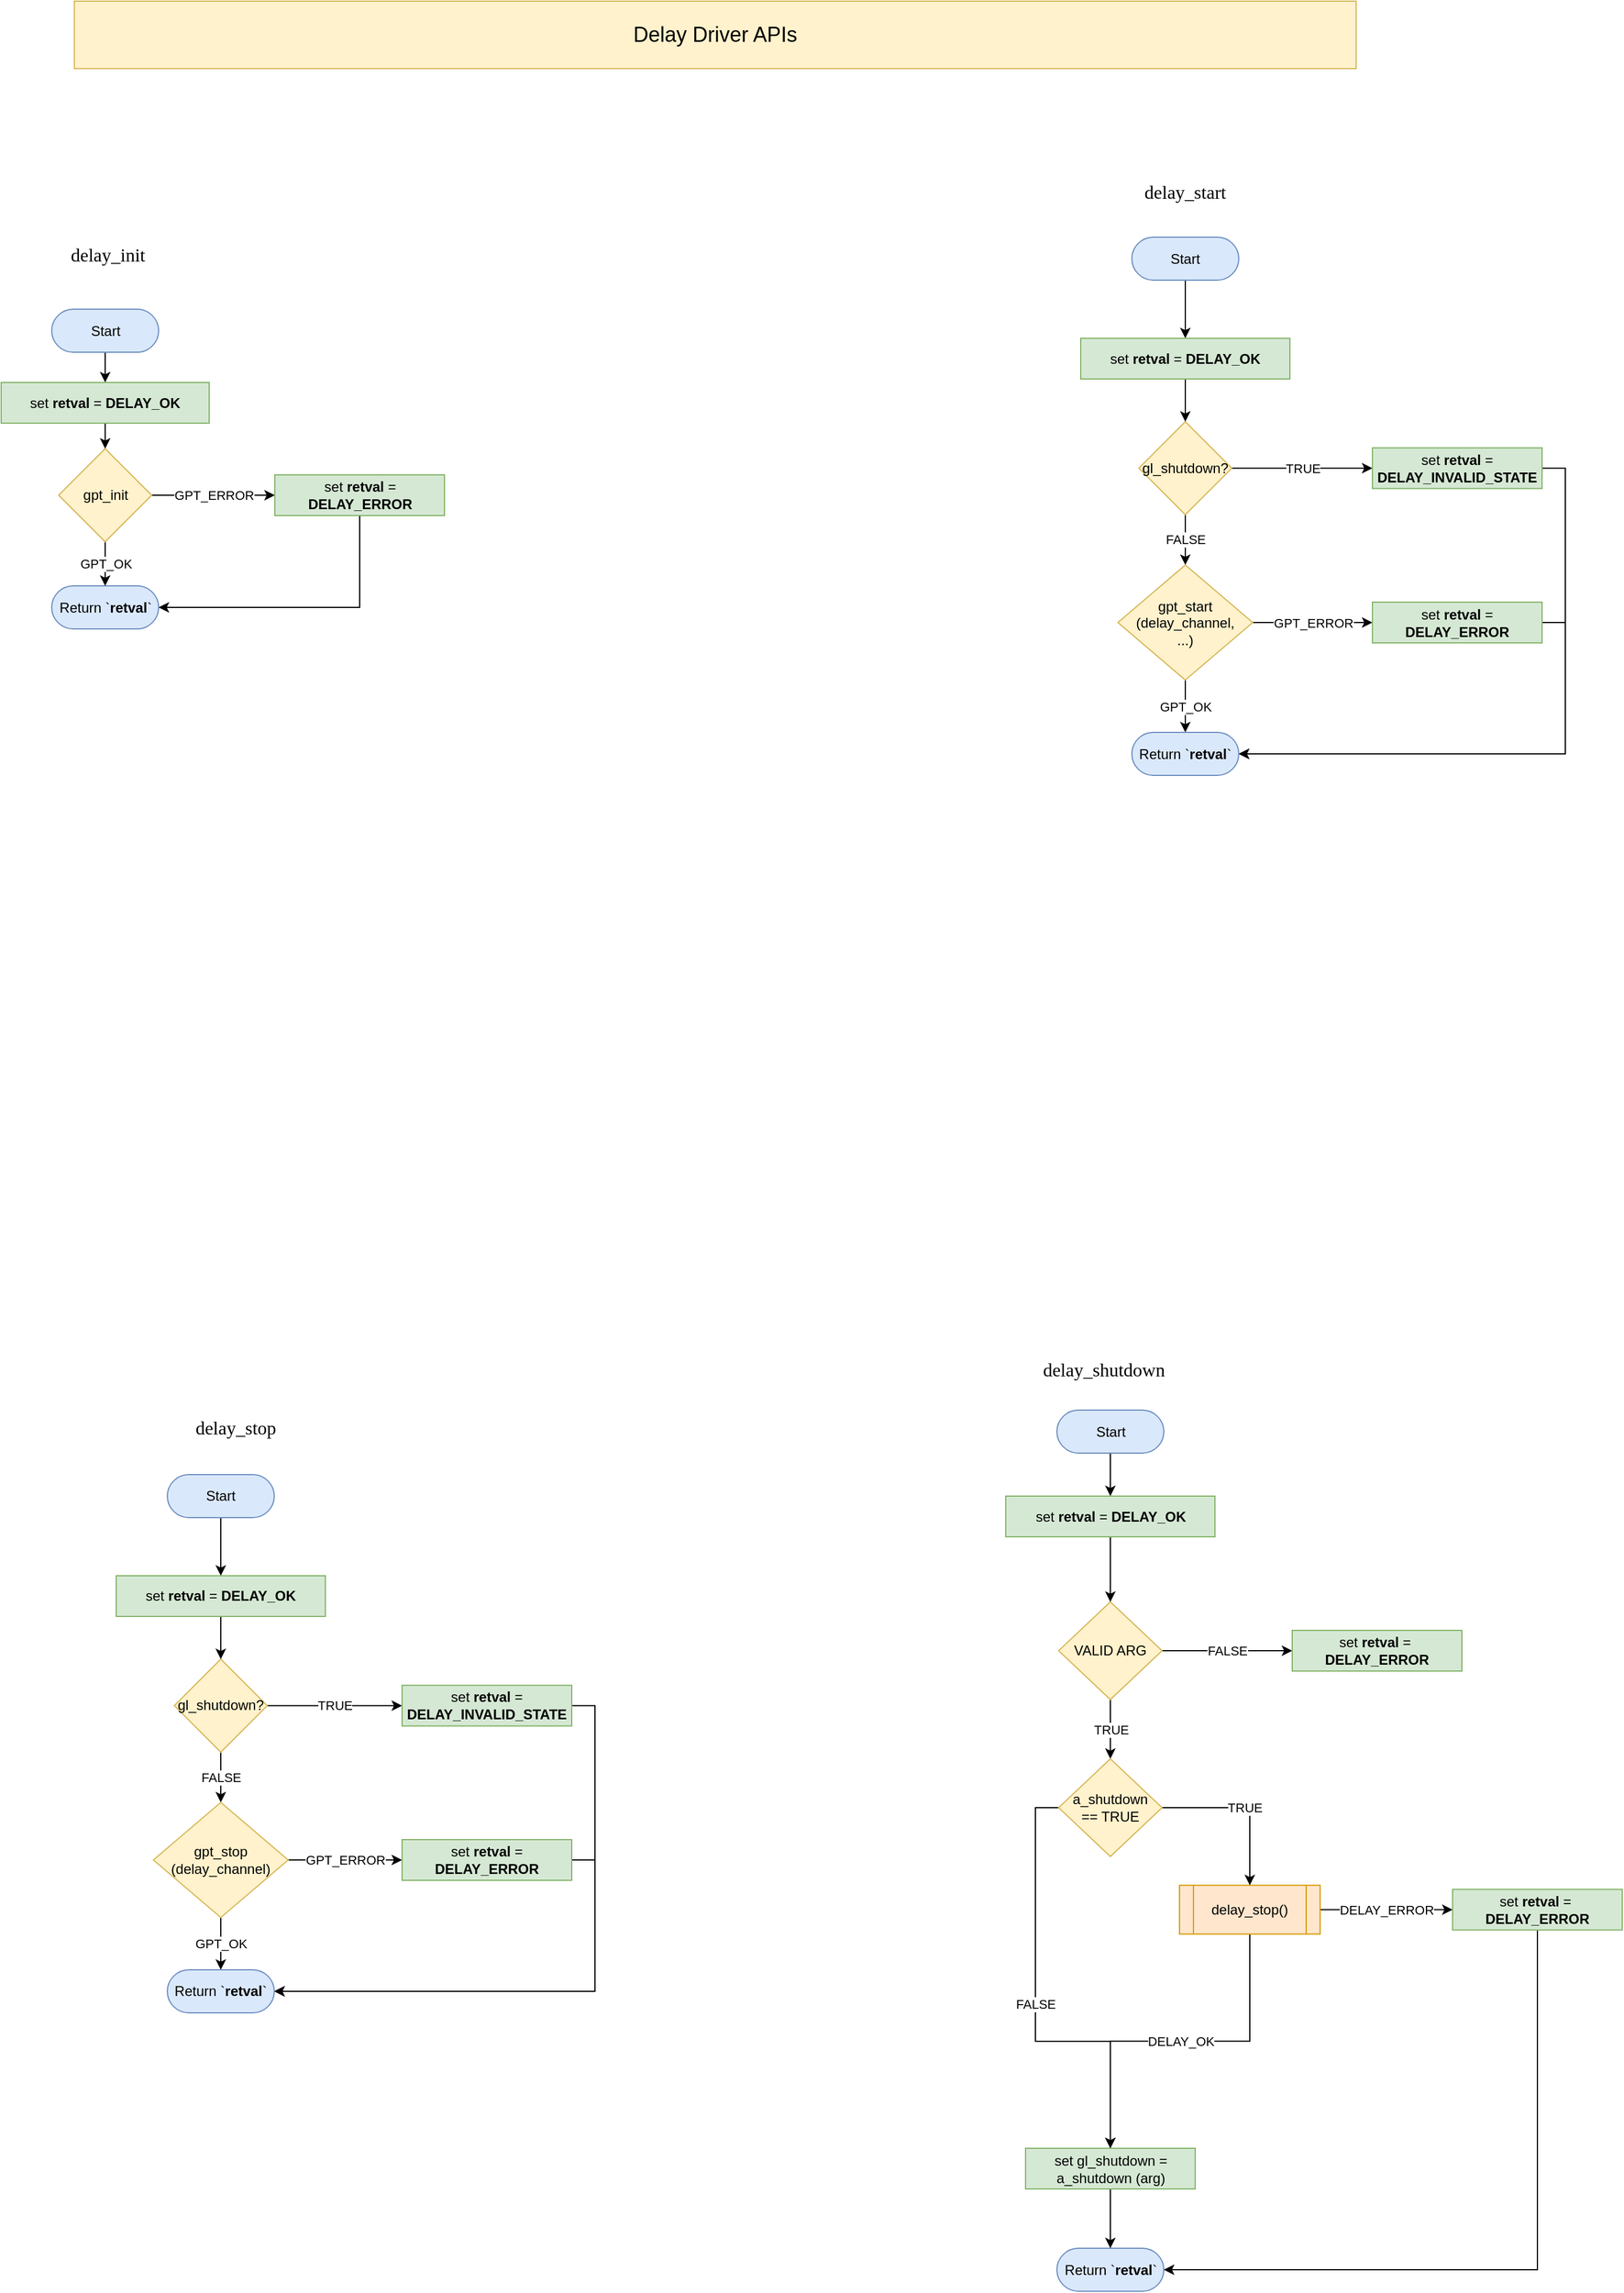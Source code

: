 <mxfile version="21.5.0" type="device">
  <diagram name="Page-1" id="7oLeeqB4X83rpsUO6XK-">
    <mxGraphModel dx="1975" dy="1139" grid="0" gridSize="10" guides="1" tooltips="1" connect="1" arrows="1" fold="1" page="1" pageScale="1" pageWidth="827" pageHeight="1169" math="0" shadow="0">
      <root>
        <mxCell id="0" />
        <mxCell id="1" parent="0" />
        <mxCell id="waw0lP77cIF_jgCd4xR0-1" value="delay_init" style="text;html=1;strokeColor=none;fillColor=none;align=center;verticalAlign=middle;whiteSpace=wrap;rounded=0;fontSize=16;fontFamily=Calibri;" parent="1" vertex="1">
          <mxGeometry x="254" y="237" width="110" height="30" as="geometry" />
        </mxCell>
        <mxCell id="waw0lP77cIF_jgCd4xR0-121" value="Delay Driver APIs" style="text;html=1;strokeColor=#d6b656;fillColor=#fff2cc;align=center;verticalAlign=middle;whiteSpace=wrap;rounded=0;fontSize=18;" parent="1" vertex="1">
          <mxGeometry x="280" y="34" width="1103" height="58" as="geometry" />
        </mxCell>
        <mxCell id="-xlJ6oY1omePyM3Cr7Uz-23" value="" style="edgeStyle=orthogonalEdgeStyle;rounded=0;orthogonalLoop=1;jettySize=auto;html=1;" parent="1" source="-xlJ6oY1omePyM3Cr7Uz-4" target="-xlJ6oY1omePyM3Cr7Uz-9" edge="1">
          <mxGeometry relative="1" as="geometry" />
        </mxCell>
        <mxCell id="-xlJ6oY1omePyM3Cr7Uz-4" value="Start" style="html=1;dashed=0;whiteSpace=wrap;shape=mxgraph.dfd.start;fillColor=#dae8fc;strokeColor=#6c8ebf;" parent="1" vertex="1">
          <mxGeometry x="260.5" y="299" width="92" height="37" as="geometry" />
        </mxCell>
        <mxCell id="-xlJ6oY1omePyM3Cr7Uz-5" value="Return `&lt;b&gt;retval&lt;/b&gt;`" style="html=1;dashed=0;whiteSpace=wrap;shape=mxgraph.dfd.start;fillColor=#dae8fc;strokeColor=#6c8ebf;" parent="1" vertex="1">
          <mxGeometry x="260.5" y="537" width="92" height="37" as="geometry" />
        </mxCell>
        <mxCell id="-xlJ6oY1omePyM3Cr7Uz-31" value="GPT_ERROR" style="edgeStyle=orthogonalEdgeStyle;rounded=0;orthogonalLoop=1;jettySize=auto;html=1;" parent="1" source="-xlJ6oY1omePyM3Cr7Uz-6" target="-xlJ6oY1omePyM3Cr7Uz-10" edge="1">
          <mxGeometry relative="1" as="geometry" />
        </mxCell>
        <mxCell id="pILDyiaUx7TcIMh0FBFD-1" value="GPT_OK" style="edgeStyle=orthogonalEdgeStyle;rounded=0;orthogonalLoop=1;jettySize=auto;html=1;" edge="1" parent="1" source="-xlJ6oY1omePyM3Cr7Uz-6" target="-xlJ6oY1omePyM3Cr7Uz-5">
          <mxGeometry relative="1" as="geometry" />
        </mxCell>
        <mxCell id="-xlJ6oY1omePyM3Cr7Uz-6" value="gpt_init" style="rhombus;whiteSpace=wrap;html=1;fillColor=#fff2cc;strokeColor=#d6b656;" parent="1" vertex="1">
          <mxGeometry x="266.5" y="419" width="80" height="80" as="geometry" />
        </mxCell>
        <mxCell id="-xlJ6oY1omePyM3Cr7Uz-25" style="edgeStyle=orthogonalEdgeStyle;rounded=0;orthogonalLoop=1;jettySize=auto;html=1;entryX=0.5;entryY=0;entryDx=0;entryDy=0;" parent="1" source="-xlJ6oY1omePyM3Cr7Uz-9" target="-xlJ6oY1omePyM3Cr7Uz-6" edge="1">
          <mxGeometry relative="1" as="geometry" />
        </mxCell>
        <mxCell id="-xlJ6oY1omePyM3Cr7Uz-9" value="set &lt;b&gt;retval &lt;/b&gt;= &lt;b&gt;DELAY_OK&lt;/b&gt;" style="rounded=0;whiteSpace=wrap;html=1;fillColor=#d5e8d4;strokeColor=#82b366;" parent="1" vertex="1">
          <mxGeometry x="217" y="362" width="179" height="35" as="geometry" />
        </mxCell>
        <mxCell id="pILDyiaUx7TcIMh0FBFD-2" style="edgeStyle=orthogonalEdgeStyle;rounded=0;orthogonalLoop=1;jettySize=auto;html=1;entryX=1;entryY=0.5;entryDx=0;entryDy=0;entryPerimeter=0;exitX=0.5;exitY=1;exitDx=0;exitDy=0;" edge="1" parent="1" source="-xlJ6oY1omePyM3Cr7Uz-10" target="-xlJ6oY1omePyM3Cr7Uz-5">
          <mxGeometry relative="1" as="geometry" />
        </mxCell>
        <mxCell id="-xlJ6oY1omePyM3Cr7Uz-10" value="set &lt;b&gt;retval &lt;/b&gt;= &lt;b&gt;DELAY_ERROR&lt;/b&gt;" style="rounded=0;whiteSpace=wrap;html=1;fillColor=#d5e8d4;strokeColor=#82b366;" parent="1" vertex="1">
          <mxGeometry x="452.5" y="441.5" width="146" height="35" as="geometry" />
        </mxCell>
        <mxCell id="-xlJ6oY1omePyM3Cr7Uz-32" value="delay_start" style="text;html=1;strokeColor=none;fillColor=none;align=center;verticalAlign=middle;whiteSpace=wrap;rounded=0;fontSize=16;fontFamily=Calibri;" parent="1" vertex="1">
          <mxGeometry x="1160" y="183" width="152" height="30" as="geometry" />
        </mxCell>
        <mxCell id="-xlJ6oY1omePyM3Cr7Uz-50" value="" style="edgeStyle=orthogonalEdgeStyle;rounded=0;orthogonalLoop=1;jettySize=auto;html=1;" parent="1" source="-xlJ6oY1omePyM3Cr7Uz-34" target="-xlJ6oY1omePyM3Cr7Uz-46" edge="1">
          <mxGeometry relative="1" as="geometry" />
        </mxCell>
        <mxCell id="-xlJ6oY1omePyM3Cr7Uz-34" value="Start" style="html=1;dashed=0;whiteSpace=wrap;shape=mxgraph.dfd.start;fillColor=#dae8fc;strokeColor=#6c8ebf;" parent="1" vertex="1">
          <mxGeometry x="1190" y="237" width="92" height="37" as="geometry" />
        </mxCell>
        <mxCell id="-xlJ6oY1omePyM3Cr7Uz-52" value="TRUE" style="edgeStyle=orthogonalEdgeStyle;rounded=0;orthogonalLoop=1;jettySize=auto;html=1;" parent="1" source="-xlJ6oY1omePyM3Cr7Uz-35" target="-xlJ6oY1omePyM3Cr7Uz-37" edge="1">
          <mxGeometry relative="1" as="geometry" />
        </mxCell>
        <mxCell id="pILDyiaUx7TcIMh0FBFD-4" value="FALSE" style="edgeStyle=orthogonalEdgeStyle;rounded=0;orthogonalLoop=1;jettySize=auto;html=1;" edge="1" parent="1" source="-xlJ6oY1omePyM3Cr7Uz-35" target="-xlJ6oY1omePyM3Cr7Uz-40">
          <mxGeometry relative="1" as="geometry" />
        </mxCell>
        <mxCell id="-xlJ6oY1omePyM3Cr7Uz-35" value="gl_shutdown?" style="rhombus;whiteSpace=wrap;html=1;fillColor=#fff2cc;strokeColor=#d6b656;" parent="1" vertex="1">
          <mxGeometry x="1196" y="395.75" width="80" height="80" as="geometry" />
        </mxCell>
        <mxCell id="pILDyiaUx7TcIMh0FBFD-6" style="edgeStyle=orthogonalEdgeStyle;rounded=0;orthogonalLoop=1;jettySize=auto;html=1;entryX=1;entryY=0.5;entryDx=0;entryDy=0;entryPerimeter=0;exitX=1;exitY=0.5;exitDx=0;exitDy=0;" edge="1" parent="1" source="-xlJ6oY1omePyM3Cr7Uz-37" target="-xlJ6oY1omePyM3Cr7Uz-45">
          <mxGeometry relative="1" as="geometry" />
        </mxCell>
        <mxCell id="-xlJ6oY1omePyM3Cr7Uz-37" value="set &lt;b&gt;retval &lt;/b&gt;= &lt;b&gt;DELAY_INVALID_STATE&lt;/b&gt;" style="rounded=0;whiteSpace=wrap;html=1;fillColor=#d5e8d4;strokeColor=#82b366;" parent="1" vertex="1">
          <mxGeometry x="1397" y="418.25" width="146" height="35" as="geometry" />
        </mxCell>
        <mxCell id="-xlJ6oY1omePyM3Cr7Uz-53" value="GPT_ERROR" style="edgeStyle=orthogonalEdgeStyle;rounded=0;orthogonalLoop=1;jettySize=auto;html=1;" parent="1" source="-xlJ6oY1omePyM3Cr7Uz-40" target="-xlJ6oY1omePyM3Cr7Uz-42" edge="1">
          <mxGeometry relative="1" as="geometry" />
        </mxCell>
        <mxCell id="pILDyiaUx7TcIMh0FBFD-5" value="GPT_OK" style="edgeStyle=orthogonalEdgeStyle;rounded=0;orthogonalLoop=1;jettySize=auto;html=1;" edge="1" parent="1" source="-xlJ6oY1omePyM3Cr7Uz-40" target="-xlJ6oY1omePyM3Cr7Uz-45">
          <mxGeometry relative="1" as="geometry" />
        </mxCell>
        <mxCell id="-xlJ6oY1omePyM3Cr7Uz-40" value="gpt_start&lt;br&gt;(delay_channel,&lt;br&gt;...)" style="rhombus;whiteSpace=wrap;html=1;fillColor=#fff2cc;strokeColor=#d6b656;" parent="1" vertex="1">
          <mxGeometry x="1178" y="519" width="116" height="99" as="geometry" />
        </mxCell>
        <mxCell id="pILDyiaUx7TcIMh0FBFD-7" style="edgeStyle=orthogonalEdgeStyle;rounded=0;orthogonalLoop=1;jettySize=auto;html=1;entryX=1;entryY=0.5;entryDx=0;entryDy=0;entryPerimeter=0;exitX=1;exitY=0.5;exitDx=0;exitDy=0;" edge="1" parent="1" source="-xlJ6oY1omePyM3Cr7Uz-42" target="-xlJ6oY1omePyM3Cr7Uz-45">
          <mxGeometry relative="1" as="geometry" />
        </mxCell>
        <mxCell id="-xlJ6oY1omePyM3Cr7Uz-42" value="set&amp;nbsp;&lt;b style=&quot;border-color: var(--border-color);&quot;&gt;retval&amp;nbsp;&lt;/b&gt;=&lt;br&gt;&lt;b style=&quot;border-color: var(--border-color);&quot;&gt;DELAY_ERROR&lt;/b&gt;" style="rounded=0;whiteSpace=wrap;html=1;fillColor=#d5e8d4;strokeColor=#82b366;" parent="1" vertex="1">
          <mxGeometry x="1397" y="551" width="146" height="35" as="geometry" />
        </mxCell>
        <mxCell id="-xlJ6oY1omePyM3Cr7Uz-45" value="Return `&lt;b&gt;retval&lt;/b&gt;`" style="html=1;dashed=0;whiteSpace=wrap;shape=mxgraph.dfd.start;fillColor=#dae8fc;strokeColor=#6c8ebf;" parent="1" vertex="1">
          <mxGeometry x="1190" y="663" width="92" height="37" as="geometry" />
        </mxCell>
        <mxCell id="-xlJ6oY1omePyM3Cr7Uz-51" value="" style="edgeStyle=orthogonalEdgeStyle;rounded=0;orthogonalLoop=1;jettySize=auto;html=1;" parent="1" source="-xlJ6oY1omePyM3Cr7Uz-46" target="-xlJ6oY1omePyM3Cr7Uz-35" edge="1">
          <mxGeometry relative="1" as="geometry" />
        </mxCell>
        <mxCell id="-xlJ6oY1omePyM3Cr7Uz-46" value="set&amp;nbsp;&lt;b style=&quot;border-color: var(--border-color);&quot;&gt;retval&amp;nbsp;&lt;/b&gt;=&amp;nbsp;&lt;b style=&quot;border-color: var(--border-color);&quot;&gt;DELAY_OK&lt;/b&gt;" style="rounded=0;whiteSpace=wrap;html=1;fillColor=#d5e8d4;strokeColor=#82b366;" parent="1" vertex="1">
          <mxGeometry x="1146" y="324" width="180" height="35" as="geometry" />
        </mxCell>
        <mxCell id="NhF9TAEWe7JJI28kTuY6-36" value="delay_stop" style="text;html=1;strokeColor=none;fillColor=none;align=center;verticalAlign=middle;whiteSpace=wrap;rounded=0;fontSize=16;fontFamily=Calibri;" parent="1" vertex="1">
          <mxGeometry x="343" y="1246" width="152" height="30" as="geometry" />
        </mxCell>
        <mxCell id="NhF9TAEWe7JJI28kTuY6-71" value="delay_shutdown" style="text;html=1;strokeColor=none;fillColor=none;align=center;verticalAlign=middle;whiteSpace=wrap;rounded=0;fontSize=16;fontFamily=Calibri;" parent="1" vertex="1">
          <mxGeometry x="1111" y="1196" width="110" height="30" as="geometry" />
        </mxCell>
        <mxCell id="pILDyiaUx7TcIMh0FBFD-29" value="" style="edgeStyle=orthogonalEdgeStyle;rounded=0;orthogonalLoop=1;jettySize=auto;html=1;" edge="1" parent="1" source="NhF9TAEWe7JJI28kTuY6-73" target="pILDyiaUx7TcIMh0FBFD-28">
          <mxGeometry relative="1" as="geometry" />
        </mxCell>
        <mxCell id="NhF9TAEWe7JJI28kTuY6-73" value="Start" style="html=1;dashed=0;whiteSpace=wrap;shape=mxgraph.dfd.start;fillColor=#dae8fc;strokeColor=#6c8ebf;" parent="1" vertex="1">
          <mxGeometry x="1125.5" y="1246" width="92" height="37" as="geometry" />
        </mxCell>
        <mxCell id="NhF9TAEWe7JJI28kTuY6-74" value="Return `&lt;b style=&quot;border-color: var(--border-color);&quot;&gt;retval&lt;/b&gt;`" style="html=1;dashed=0;whiteSpace=wrap;shape=mxgraph.dfd.start;fillColor=#dae8fc;strokeColor=#6c8ebf;" parent="1" vertex="1">
          <mxGeometry x="1125.5" y="1967" width="92" height="37" as="geometry" />
        </mxCell>
        <mxCell id="pILDyiaUx7TcIMh0FBFD-32" value="FALSE" style="edgeStyle=orthogonalEdgeStyle;rounded=0;orthogonalLoop=1;jettySize=auto;html=1;" edge="1" parent="1" source="NhF9TAEWe7JJI28kTuY6-77" target="pILDyiaUx7TcIMh0FBFD-31">
          <mxGeometry relative="1" as="geometry" />
        </mxCell>
        <mxCell id="pILDyiaUx7TcIMh0FBFD-44" value="TRUE" style="edgeStyle=orthogonalEdgeStyle;rounded=0;orthogonalLoop=1;jettySize=auto;html=1;" edge="1" parent="1" source="NhF9TAEWe7JJI28kTuY6-77" target="pILDyiaUx7TcIMh0FBFD-43">
          <mxGeometry relative="1" as="geometry" />
        </mxCell>
        <mxCell id="NhF9TAEWe7JJI28kTuY6-77" value="VALID ARG" style="rhombus;whiteSpace=wrap;html=1;fillColor=#fff2cc;strokeColor=#d6b656;" parent="1" vertex="1">
          <mxGeometry x="1127.01" y="1411" width="88.98" height="84" as="geometry" />
        </mxCell>
        <mxCell id="pILDyiaUx7TcIMh0FBFD-8" value="" style="edgeStyle=orthogonalEdgeStyle;rounded=0;orthogonalLoop=1;jettySize=auto;html=1;" edge="1" parent="1" source="pILDyiaUx7TcIMh0FBFD-9" target="pILDyiaUx7TcIMh0FBFD-22">
          <mxGeometry relative="1" as="geometry" />
        </mxCell>
        <mxCell id="pILDyiaUx7TcIMh0FBFD-9" value="Start" style="html=1;dashed=0;whiteSpace=wrap;shape=mxgraph.dfd.start;fillColor=#dae8fc;strokeColor=#6c8ebf;" vertex="1" parent="1">
          <mxGeometry x="360" y="1301.5" width="92" height="37" as="geometry" />
        </mxCell>
        <mxCell id="pILDyiaUx7TcIMh0FBFD-10" value="TRUE" style="edgeStyle=orthogonalEdgeStyle;rounded=0;orthogonalLoop=1;jettySize=auto;html=1;" edge="1" parent="1" source="pILDyiaUx7TcIMh0FBFD-12" target="pILDyiaUx7TcIMh0FBFD-14">
          <mxGeometry relative="1" as="geometry" />
        </mxCell>
        <mxCell id="pILDyiaUx7TcIMh0FBFD-11" value="FALSE" style="edgeStyle=orthogonalEdgeStyle;rounded=0;orthogonalLoop=1;jettySize=auto;html=1;" edge="1" parent="1" source="pILDyiaUx7TcIMh0FBFD-12" target="pILDyiaUx7TcIMh0FBFD-17">
          <mxGeometry relative="1" as="geometry" />
        </mxCell>
        <mxCell id="pILDyiaUx7TcIMh0FBFD-12" value="gl_shutdown?" style="rhombus;whiteSpace=wrap;html=1;fillColor=#fff2cc;strokeColor=#d6b656;" vertex="1" parent="1">
          <mxGeometry x="366" y="1460.25" width="80" height="80" as="geometry" />
        </mxCell>
        <mxCell id="pILDyiaUx7TcIMh0FBFD-13" style="edgeStyle=orthogonalEdgeStyle;rounded=0;orthogonalLoop=1;jettySize=auto;html=1;entryX=1;entryY=0.5;entryDx=0;entryDy=0;entryPerimeter=0;exitX=1;exitY=0.5;exitDx=0;exitDy=0;" edge="1" parent="1" source="pILDyiaUx7TcIMh0FBFD-14" target="pILDyiaUx7TcIMh0FBFD-20">
          <mxGeometry relative="1" as="geometry" />
        </mxCell>
        <mxCell id="pILDyiaUx7TcIMh0FBFD-14" value="set &lt;b&gt;retval &lt;/b&gt;= &lt;b&gt;DELAY_INVALID_STATE&lt;/b&gt;" style="rounded=0;whiteSpace=wrap;html=1;fillColor=#d5e8d4;strokeColor=#82b366;" vertex="1" parent="1">
          <mxGeometry x="562" y="1482.75" width="146" height="35" as="geometry" />
        </mxCell>
        <mxCell id="pILDyiaUx7TcIMh0FBFD-15" value="GPT_ERROR" style="edgeStyle=orthogonalEdgeStyle;rounded=0;orthogonalLoop=1;jettySize=auto;html=1;" edge="1" parent="1" source="pILDyiaUx7TcIMh0FBFD-17" target="pILDyiaUx7TcIMh0FBFD-19">
          <mxGeometry relative="1" as="geometry" />
        </mxCell>
        <mxCell id="pILDyiaUx7TcIMh0FBFD-16" value="GPT_OK" style="edgeStyle=orthogonalEdgeStyle;rounded=0;orthogonalLoop=1;jettySize=auto;html=1;" edge="1" parent="1" source="pILDyiaUx7TcIMh0FBFD-17" target="pILDyiaUx7TcIMh0FBFD-20">
          <mxGeometry relative="1" as="geometry" />
        </mxCell>
        <mxCell id="pILDyiaUx7TcIMh0FBFD-17" value="gpt_stop&lt;br&gt;(delay_channel)" style="rhombus;whiteSpace=wrap;html=1;fillColor=#fff2cc;strokeColor=#d6b656;" vertex="1" parent="1">
          <mxGeometry x="348" y="1583.5" width="116" height="99" as="geometry" />
        </mxCell>
        <mxCell id="pILDyiaUx7TcIMh0FBFD-18" style="edgeStyle=orthogonalEdgeStyle;rounded=0;orthogonalLoop=1;jettySize=auto;html=1;entryX=1;entryY=0.5;entryDx=0;entryDy=0;entryPerimeter=0;exitX=1;exitY=0.5;exitDx=0;exitDy=0;" edge="1" parent="1" source="pILDyiaUx7TcIMh0FBFD-19" target="pILDyiaUx7TcIMh0FBFD-20">
          <mxGeometry relative="1" as="geometry" />
        </mxCell>
        <mxCell id="pILDyiaUx7TcIMh0FBFD-19" value="set&amp;nbsp;&lt;b style=&quot;border-color: var(--border-color);&quot;&gt;retval&amp;nbsp;&lt;/b&gt;=&lt;br&gt;&lt;b style=&quot;border-color: var(--border-color);&quot;&gt;DELAY_ERROR&lt;/b&gt;" style="rounded=0;whiteSpace=wrap;html=1;fillColor=#d5e8d4;strokeColor=#82b366;" vertex="1" parent="1">
          <mxGeometry x="562" y="1615.5" width="146" height="35" as="geometry" />
        </mxCell>
        <mxCell id="pILDyiaUx7TcIMh0FBFD-20" value="Return `&lt;b&gt;retval&lt;/b&gt;`" style="html=1;dashed=0;whiteSpace=wrap;shape=mxgraph.dfd.start;fillColor=#dae8fc;strokeColor=#6c8ebf;" vertex="1" parent="1">
          <mxGeometry x="360" y="1727.5" width="92" height="37" as="geometry" />
        </mxCell>
        <mxCell id="pILDyiaUx7TcIMh0FBFD-21" value="" style="edgeStyle=orthogonalEdgeStyle;rounded=0;orthogonalLoop=1;jettySize=auto;html=1;" edge="1" parent="1" source="pILDyiaUx7TcIMh0FBFD-22" target="pILDyiaUx7TcIMh0FBFD-12">
          <mxGeometry relative="1" as="geometry" />
        </mxCell>
        <mxCell id="pILDyiaUx7TcIMh0FBFD-22" value="set&amp;nbsp;&lt;b style=&quot;border-color: var(--border-color);&quot;&gt;retval&amp;nbsp;&lt;/b&gt;=&amp;nbsp;&lt;b style=&quot;border-color: var(--border-color);&quot;&gt;DELAY_OK&lt;/b&gt;" style="rounded=0;whiteSpace=wrap;html=1;fillColor=#d5e8d4;strokeColor=#82b366;" vertex="1" parent="1">
          <mxGeometry x="316" y="1388.5" width="180" height="35" as="geometry" />
        </mxCell>
        <mxCell id="pILDyiaUx7TcIMh0FBFD-30" value="" style="edgeStyle=orthogonalEdgeStyle;rounded=0;orthogonalLoop=1;jettySize=auto;html=1;" edge="1" parent="1" source="pILDyiaUx7TcIMh0FBFD-28" target="NhF9TAEWe7JJI28kTuY6-77">
          <mxGeometry relative="1" as="geometry" />
        </mxCell>
        <mxCell id="pILDyiaUx7TcIMh0FBFD-28" value="set&amp;nbsp;&lt;b style=&quot;border-color: var(--border-color);&quot;&gt;retval&amp;nbsp;&lt;/b&gt;=&amp;nbsp;&lt;b style=&quot;border-color: var(--border-color);&quot;&gt;DELAY_OK&lt;/b&gt;" style="rounded=0;whiteSpace=wrap;html=1;fillColor=#d5e8d4;strokeColor=#82b366;" vertex="1" parent="1">
          <mxGeometry x="1081.5" y="1320" width="180" height="35" as="geometry" />
        </mxCell>
        <mxCell id="pILDyiaUx7TcIMh0FBFD-31" value="set &lt;b&gt;retval &lt;/b&gt;=&amp;nbsp;&lt;br&gt;&lt;b&gt;DELAY_ERROR&lt;br&gt;&lt;/b&gt;" style="rounded=0;whiteSpace=wrap;html=1;fillColor=#d5e8d4;strokeColor=#82b366;" vertex="1" parent="1">
          <mxGeometry x="1328" y="1435.5" width="146" height="35" as="geometry" />
        </mxCell>
        <mxCell id="pILDyiaUx7TcIMh0FBFD-41" value="DELAY_ERROR" style="edgeStyle=orthogonalEdgeStyle;rounded=0;orthogonalLoop=1;jettySize=auto;html=1;" edge="1" parent="1" source="pILDyiaUx7TcIMh0FBFD-33" target="pILDyiaUx7TcIMh0FBFD-35">
          <mxGeometry relative="1" as="geometry" />
        </mxCell>
        <mxCell id="pILDyiaUx7TcIMh0FBFD-48" value="DELAY_OK" style="edgeStyle=orthogonalEdgeStyle;rounded=0;orthogonalLoop=1;jettySize=auto;html=1;entryX=0.5;entryY=0;entryDx=0;entryDy=0;" edge="1" parent="1" source="pILDyiaUx7TcIMh0FBFD-33" target="pILDyiaUx7TcIMh0FBFD-42">
          <mxGeometry relative="1" as="geometry" />
        </mxCell>
        <mxCell id="pILDyiaUx7TcIMh0FBFD-33" value="delay_stop()" style="shape=process;whiteSpace=wrap;html=1;backgroundOutline=1;fillColor=#ffe6cc;strokeColor=#d79b00;" vertex="1" parent="1">
          <mxGeometry x="1231" y="1654.75" width="121" height="42" as="geometry" />
        </mxCell>
        <mxCell id="pILDyiaUx7TcIMh0FBFD-56" style="edgeStyle=orthogonalEdgeStyle;rounded=0;orthogonalLoop=1;jettySize=auto;html=1;entryX=1;entryY=0.5;entryDx=0;entryDy=0;entryPerimeter=0;exitX=0.5;exitY=1;exitDx=0;exitDy=0;" edge="1" parent="1" source="pILDyiaUx7TcIMh0FBFD-35" target="NhF9TAEWe7JJI28kTuY6-74">
          <mxGeometry relative="1" as="geometry" />
        </mxCell>
        <mxCell id="pILDyiaUx7TcIMh0FBFD-35" value="set &lt;b&gt;retval &lt;/b&gt;=&amp;nbsp;&lt;br&gt;&lt;b&gt;DELAY_ERROR&lt;br&gt;&lt;/b&gt;" style="rounded=0;whiteSpace=wrap;html=1;fillColor=#d5e8d4;strokeColor=#82b366;" vertex="1" parent="1">
          <mxGeometry x="1466" y="1658.25" width="146" height="35" as="geometry" />
        </mxCell>
        <mxCell id="pILDyiaUx7TcIMh0FBFD-53" value="" style="edgeStyle=orthogonalEdgeStyle;rounded=0;orthogonalLoop=1;jettySize=auto;html=1;" edge="1" parent="1" source="pILDyiaUx7TcIMh0FBFD-42" target="NhF9TAEWe7JJI28kTuY6-74">
          <mxGeometry relative="1" as="geometry" />
        </mxCell>
        <mxCell id="pILDyiaUx7TcIMh0FBFD-42" value="set gl_shutdown = a_shutdown (arg)" style="rounded=0;whiteSpace=wrap;html=1;fillColor=#d5e8d4;strokeColor=#82b366;" vertex="1" parent="1">
          <mxGeometry x="1098.5" y="1881" width="146" height="35" as="geometry" />
        </mxCell>
        <mxCell id="pILDyiaUx7TcIMh0FBFD-45" value="TRUE" style="edgeStyle=orthogonalEdgeStyle;rounded=0;orthogonalLoop=1;jettySize=auto;html=1;entryX=0.5;entryY=0;entryDx=0;entryDy=0;" edge="1" parent="1" source="pILDyiaUx7TcIMh0FBFD-43" target="pILDyiaUx7TcIMh0FBFD-33">
          <mxGeometry relative="1" as="geometry" />
        </mxCell>
        <mxCell id="pILDyiaUx7TcIMh0FBFD-52" value="FALSE" style="edgeStyle=orthogonalEdgeStyle;rounded=0;orthogonalLoop=1;jettySize=auto;html=1;entryX=0.5;entryY=0;entryDx=0;entryDy=0;exitX=0;exitY=0.5;exitDx=0;exitDy=0;" edge="1" parent="1" source="pILDyiaUx7TcIMh0FBFD-43" target="pILDyiaUx7TcIMh0FBFD-42">
          <mxGeometry relative="1" as="geometry">
            <Array as="points">
              <mxPoint x="1107" y="1588" />
              <mxPoint x="1107" y="1789" />
              <mxPoint x="1172" y="1789" />
            </Array>
          </mxGeometry>
        </mxCell>
        <mxCell id="pILDyiaUx7TcIMh0FBFD-43" value="a_shutdown&lt;br&gt;== TRUE" style="rhombus;whiteSpace=wrap;html=1;fillColor=#fff2cc;strokeColor=#d6b656;" vertex="1" parent="1">
          <mxGeometry x="1127.01" y="1546" width="88.98" height="84" as="geometry" />
        </mxCell>
      </root>
    </mxGraphModel>
  </diagram>
</mxfile>

